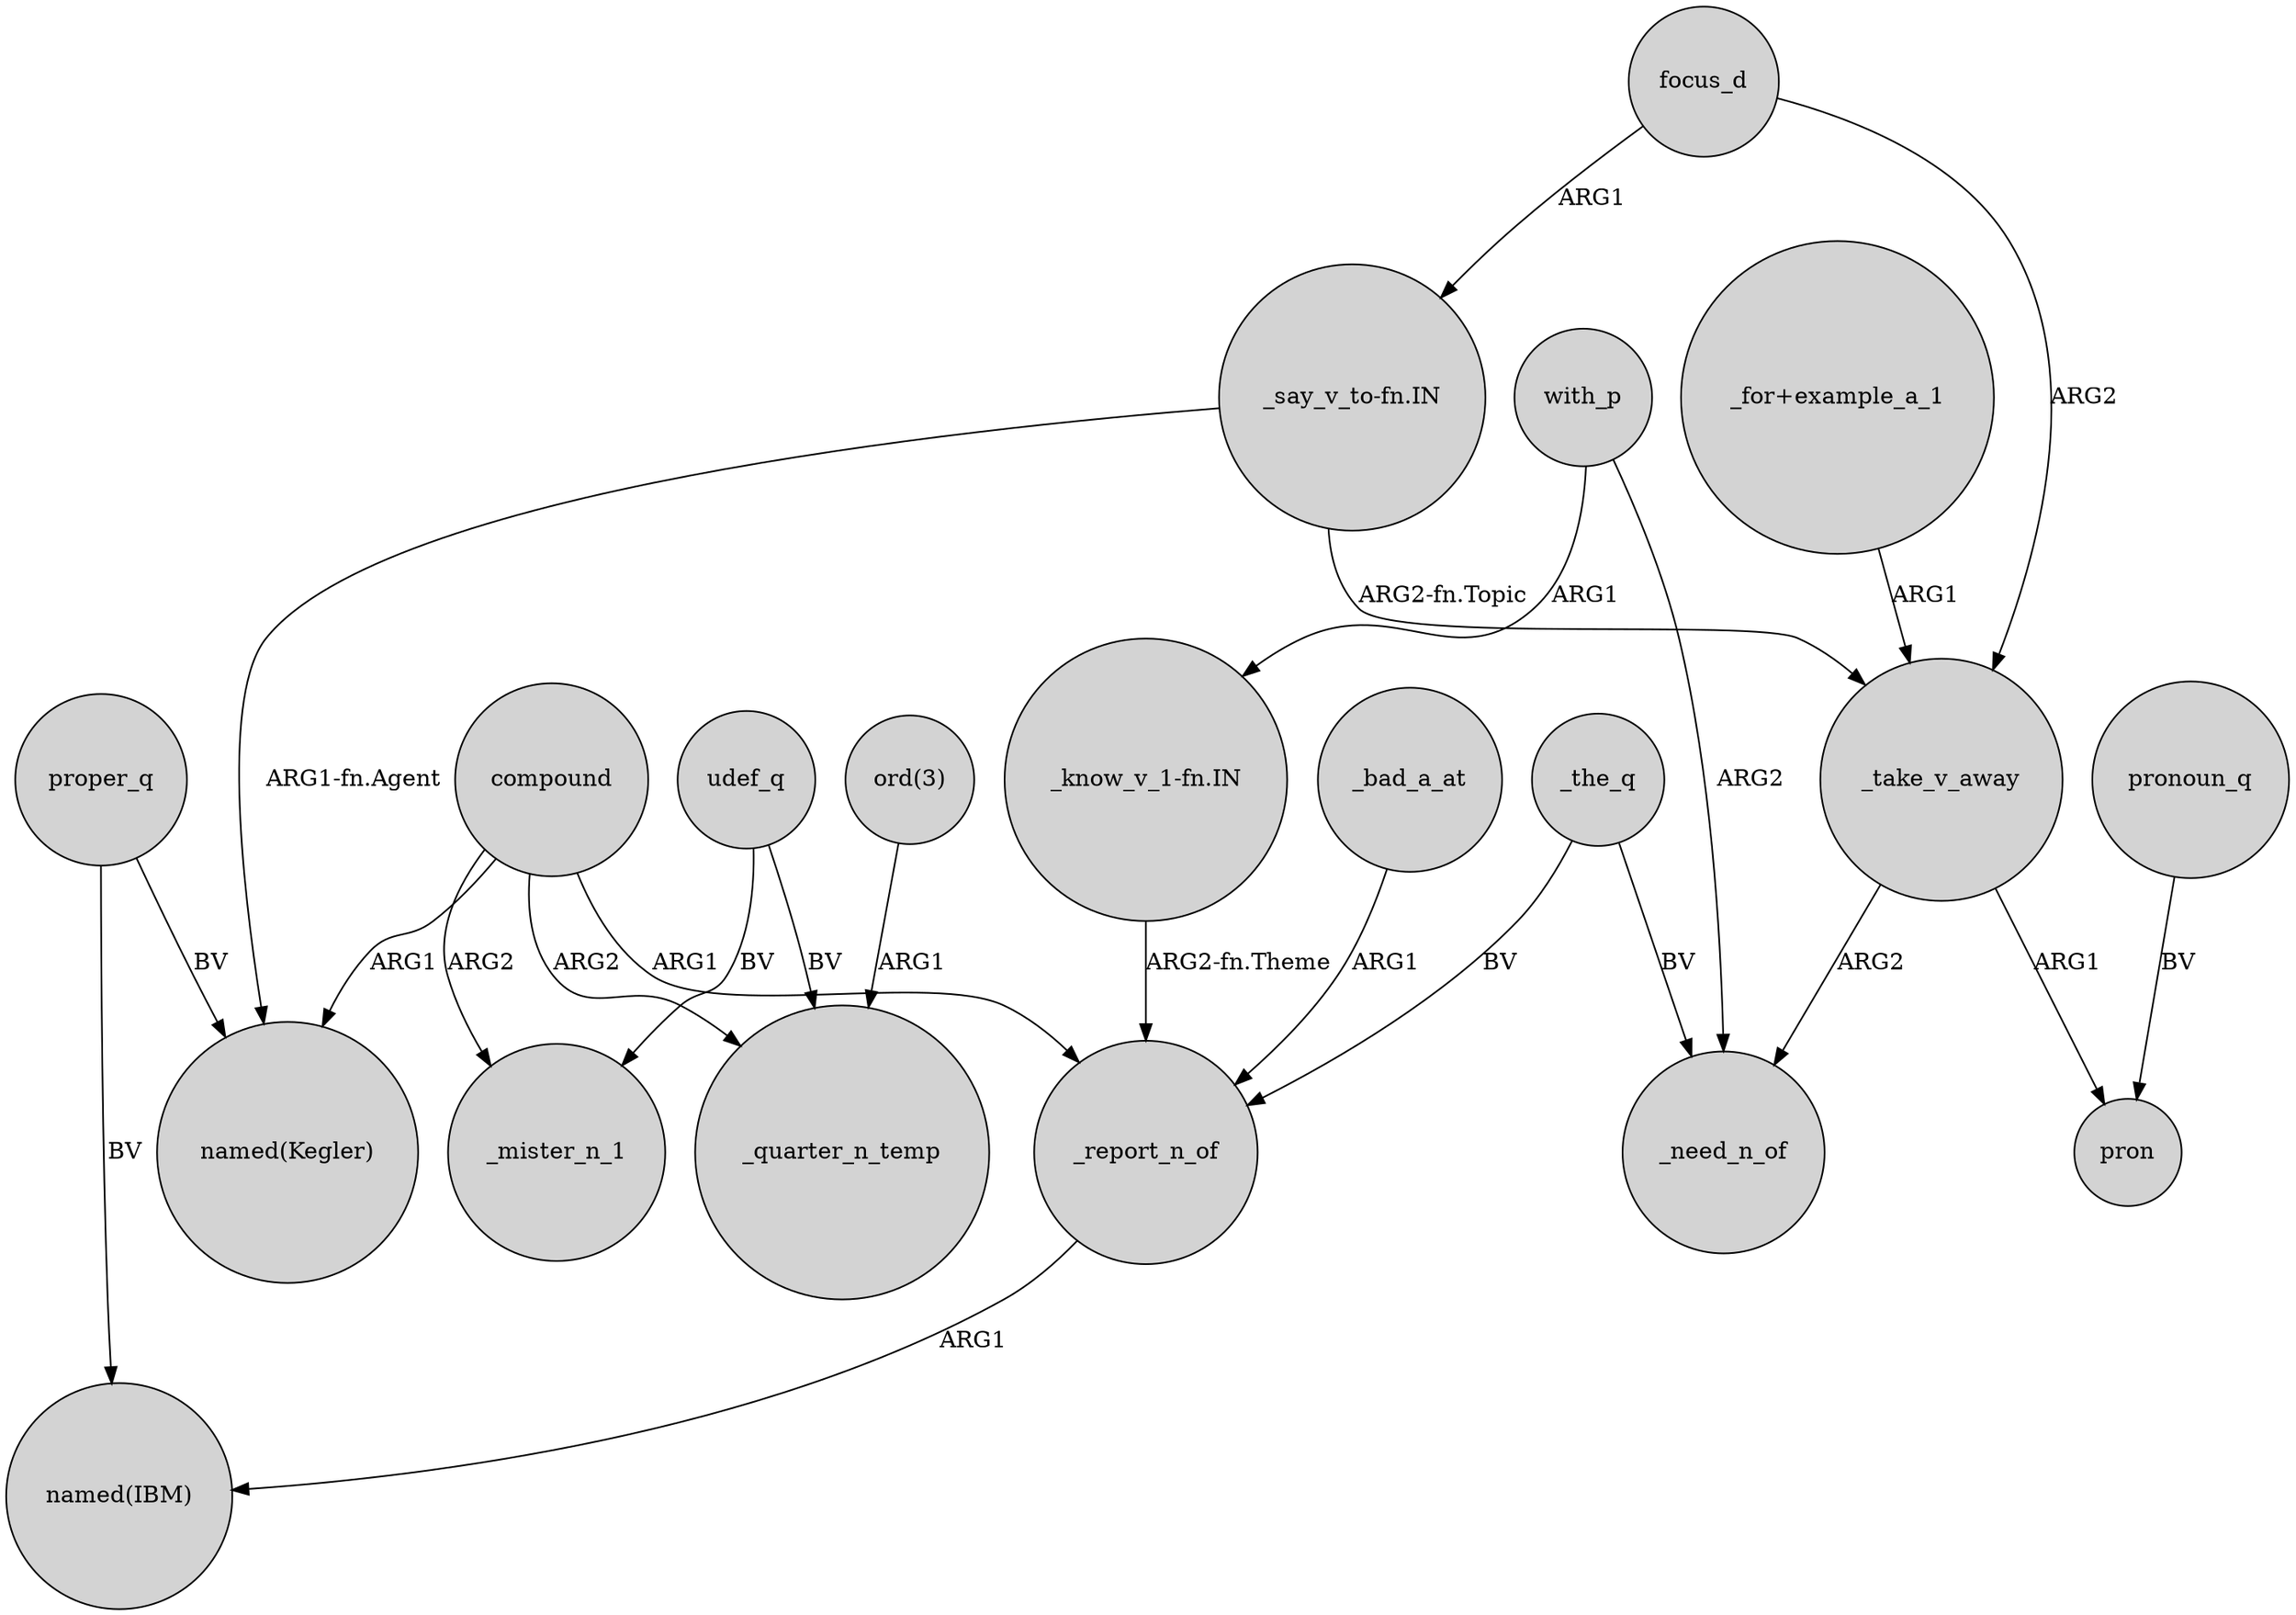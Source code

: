 digraph {
	node [shape=circle style=filled]
	"_say_v_to-fn.IN" -> _take_v_away [label="ARG2-fn.Topic"]
	compound -> "named(Kegler)" [label=ARG1]
	compound -> _report_n_of [label=ARG1]
	compound -> _quarter_n_temp [label=ARG2]
	_take_v_away -> _need_n_of [label=ARG2]
	proper_q -> "named(Kegler)" [label=BV]
	"_say_v_to-fn.IN" -> "named(Kegler)" [label="ARG1-fn.Agent"]
	compound -> _mister_n_1 [label=ARG2]
	udef_q -> _mister_n_1 [label=BV]
	with_p -> _need_n_of [label=ARG2]
	proper_q -> "named(IBM)" [label=BV]
	_report_n_of -> "named(IBM)" [label=ARG1]
	"_for+example_a_1" -> _take_v_away [label=ARG1]
	_bad_a_at -> _report_n_of [label=ARG1]
	pronoun_q -> pron [label=BV]
	"ord(3)" -> _quarter_n_temp [label=ARG1]
	_the_q -> _report_n_of [label=BV]
	"_know_v_1-fn.IN" -> _report_n_of [label="ARG2-fn.Theme"]
	_the_q -> _need_n_of [label=BV]
	focus_d -> _take_v_away [label=ARG2]
	udef_q -> _quarter_n_temp [label=BV]
	with_p -> "_know_v_1-fn.IN" [label=ARG1]
	focus_d -> "_say_v_to-fn.IN" [label=ARG1]
	_take_v_away -> pron [label=ARG1]
}

